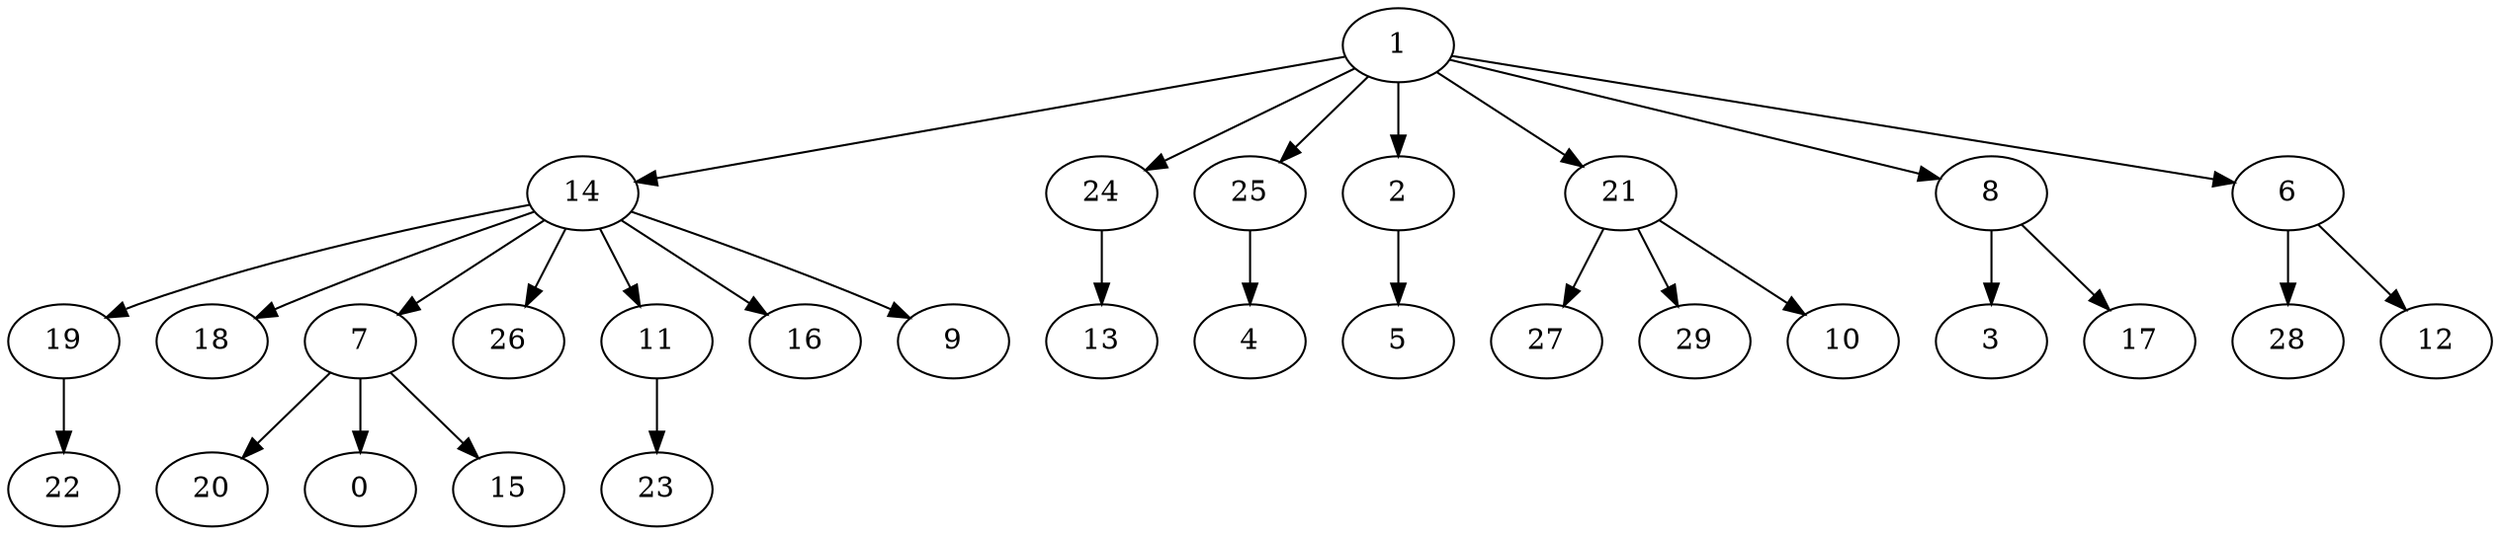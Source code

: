 digraph {
  1 -> 14;
  1 -> 24;
  1 -> 25;
  1 -> 2;
  1 -> 21;
  1 -> 8;
  1 -> 6;
  14 -> 19;
  14 -> 18;
  14 -> 7;
  14 -> 26;
  14 -> 11;
  14 -> 16;
  14 -> 9;
  24 -> 13;
  25 -> 4;
  2 -> 5;
  21 -> 27;
  21 -> 29;
  21 -> 10;
  8 -> 3;
  8 -> 17;
  6 -> 28;
  6 -> 12;
  19 -> 22;
  7 -> 20;
  7 -> 0;
  7 -> 15;
  11 -> 23;
}